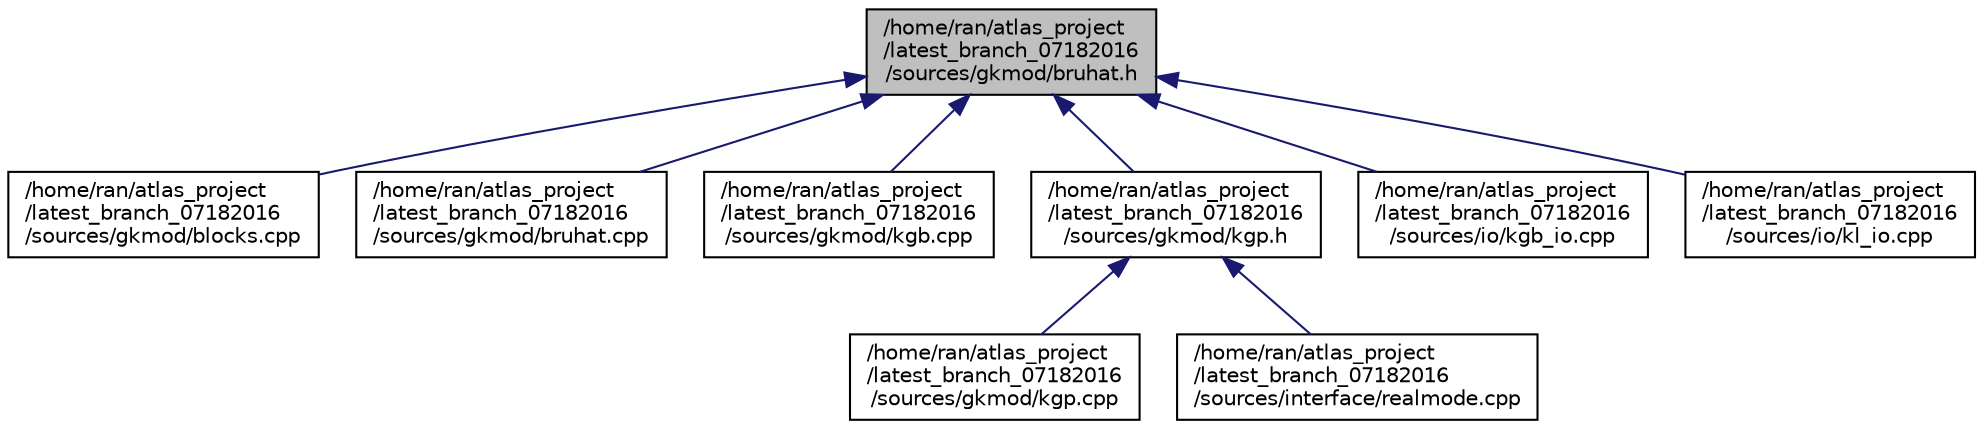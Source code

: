 digraph "/home/ran/atlas_project/latest_branch_07182016/sources/gkmod/bruhat.h"
{
  edge [fontname="Helvetica",fontsize="10",labelfontname="Helvetica",labelfontsize="10"];
  node [fontname="Helvetica",fontsize="10",shape=record];
  Node1 [label="/home/ran/atlas_project\l/latest_branch_07182016\l/sources/gkmod/bruhat.h",height=0.2,width=0.4,color="black", fillcolor="grey75", style="filled", fontcolor="black"];
  Node1 -> Node2 [dir="back",color="midnightblue",fontsize="10",style="solid",fontname="Helvetica"];
  Node2 [label="/home/ran/atlas_project\l/latest_branch_07182016\l/sources/gkmod/blocks.cpp",height=0.2,width=0.4,color="black", fillcolor="white", style="filled",URL="$blocks_8cpp.html"];
  Node1 -> Node3 [dir="back",color="midnightblue",fontsize="10",style="solid",fontname="Helvetica"];
  Node3 [label="/home/ran/atlas_project\l/latest_branch_07182016\l/sources/gkmod/bruhat.cpp",height=0.2,width=0.4,color="black", fillcolor="white", style="filled",URL="$bruhat_8cpp.html",tooltip="Implementation of the class BruhatOrder. "];
  Node1 -> Node4 [dir="back",color="midnightblue",fontsize="10",style="solid",fontname="Helvetica"];
  Node4 [label="/home/ran/atlas_project\l/latest_branch_07182016\l/sources/gkmod/kgb.cpp",height=0.2,width=0.4,color="black", fillcolor="white", style="filled",URL="$kgb_8cpp.html",tooltip="Implementation of the class KGB representing orbits of K on G/B. "];
  Node1 -> Node5 [dir="back",color="midnightblue",fontsize="10",style="solid",fontname="Helvetica"];
  Node5 [label="/home/ran/atlas_project\l/latest_branch_07182016\l/sources/gkmod/kgp.h",height=0.2,width=0.4,color="black", fillcolor="white", style="filled",URL="$kgp_8h.html"];
  Node5 -> Node6 [dir="back",color="midnightblue",fontsize="10",style="solid",fontname="Helvetica"];
  Node6 [label="/home/ran/atlas_project\l/latest_branch_07182016\l/sources/gkmod/kgp.cpp",height=0.2,width=0.4,color="black", fillcolor="white", style="filled",URL="$kgp_8cpp.html"];
  Node5 -> Node7 [dir="back",color="midnightblue",fontsize="10",style="solid",fontname="Helvetica"];
  Node7 [label="/home/ran/atlas_project\l/latest_branch_07182016\l/sources/interface/realmode.cpp",height=0.2,width=0.4,color="black", fillcolor="white", style="filled",URL="$realmode_8cpp.html"];
  Node1 -> Node8 [dir="back",color="midnightblue",fontsize="10",style="solid",fontname="Helvetica"];
  Node8 [label="/home/ran/atlas_project\l/latest_branch_07182016\l/sources/io/kgb_io.cpp",height=0.2,width=0.4,color="black", fillcolor="white", style="filled",URL="$kgb__io_8cpp.html"];
  Node1 -> Node9 [dir="back",color="midnightblue",fontsize="10",style="solid",fontname="Helvetica"];
  Node9 [label="/home/ran/atlas_project\l/latest_branch_07182016\l/sources/io/kl_io.cpp",height=0.2,width=0.4,color="black", fillcolor="white", style="filled",URL="$kl__io_8cpp.html"];
}
